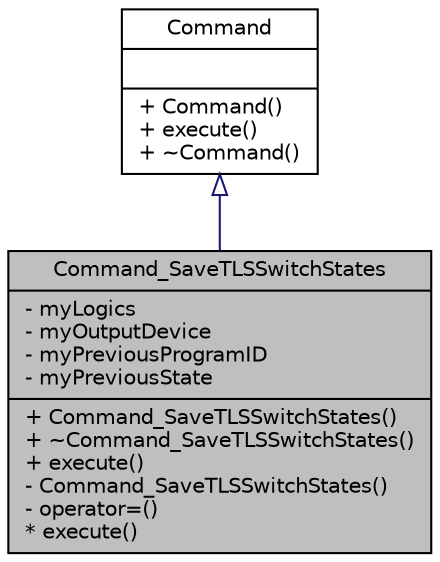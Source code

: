 digraph "Command_SaveTLSSwitchStates"
{
  edge [fontname="Helvetica",fontsize="10",labelfontname="Helvetica",labelfontsize="10"];
  node [fontname="Helvetica",fontsize="10",shape=record];
  Node0 [label="{Command_SaveTLSSwitchStates\n|- myLogics\l- myOutputDevice\l- myPreviousProgramID\l- myPreviousState\l|+ Command_SaveTLSSwitchStates()\l+ ~Command_SaveTLSSwitchStates()\l+ execute()\l- Command_SaveTLSSwitchStates()\l- operator=()\l* execute()\l}",height=0.2,width=0.4,color="black", fillcolor="grey75", style="filled", fontcolor="black"];
  Node1 -> Node0 [dir="back",color="midnightblue",fontsize="10",style="solid",arrowtail="onormal",fontname="Helvetica"];
  Node1 [label="{Command\n||+ Command()\l+ execute()\l+ ~Command()\l}",height=0.2,width=0.4,color="black", fillcolor="white", style="filled",URL="$d5/d6a/class_command.html",tooltip="Base (microsim) event class. "];
}
